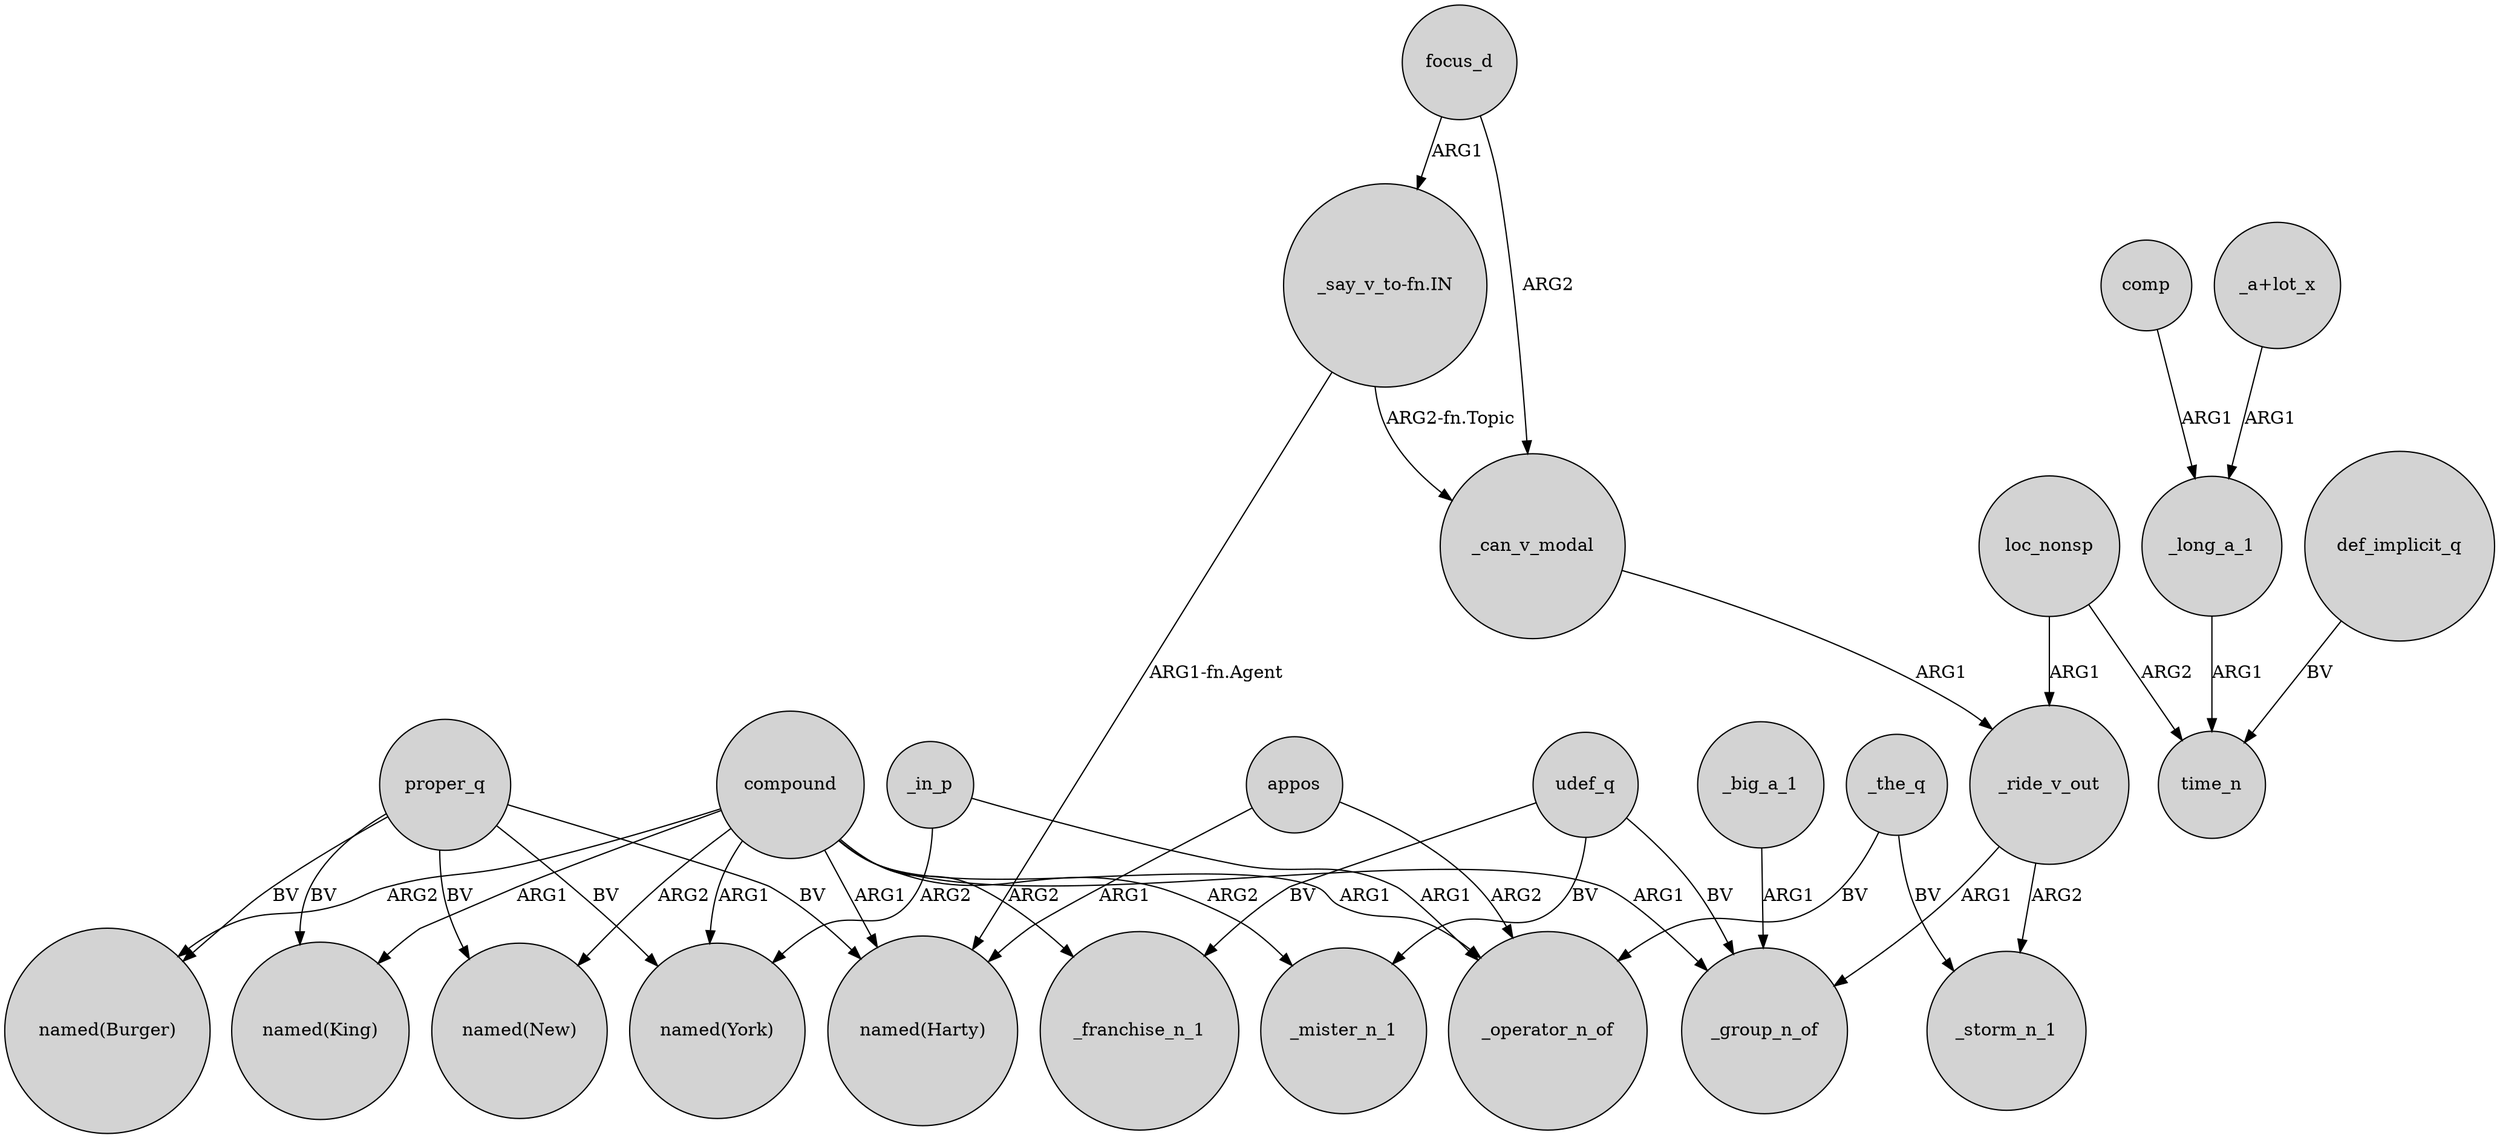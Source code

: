 digraph {
	node [shape=circle style=filled]
	_ride_v_out -> _group_n_of [label=ARG1]
	compound -> "named(Harty)" [label=ARG1]
	compound -> "named(New)" [label=ARG2]
	compound -> "named(Burger)" [label=ARG2]
	proper_q -> "named(Burger)" [label=BV]
	_the_q -> _storm_n_1 [label=BV]
	compound -> _franchise_n_1 [label=ARG2]
	comp -> _long_a_1 [label=ARG1]
	proper_q -> "named(New)" [label=BV]
	compound -> _mister_n_1 [label=ARG2]
	udef_q -> _mister_n_1 [label=BV]
	"_say_v_to-fn.IN" -> "named(Harty)" [label="ARG1-fn.Agent"]
	appos -> "named(Harty)" [label=ARG1]
	_ride_v_out -> _storm_n_1 [label=ARG2]
	_the_q -> _operator_n_of [label=BV]
	focus_d -> "_say_v_to-fn.IN" [label=ARG1]
	loc_nonsp -> time_n [label=ARG2]
	proper_q -> "named(Harty)" [label=BV]
	_can_v_modal -> _ride_v_out [label=ARG1]
	compound -> "named(King)" [label=ARG1]
	_long_a_1 -> time_n [label=ARG1]
	proper_q -> "named(King)" [label=BV]
	udef_q -> _franchise_n_1 [label=BV]
	compound -> "named(York)" [label=ARG1]
	compound -> _operator_n_of [label=ARG1]
	appos -> _operator_n_of [label=ARG2]
	_in_p -> "named(York)" [label=ARG2]
	loc_nonsp -> _ride_v_out [label=ARG1]
	"_a+lot_x" -> _long_a_1 [label=ARG1]
	_in_p -> _operator_n_of [label=ARG1]
	proper_q -> "named(York)" [label=BV]
	_big_a_1 -> _group_n_of [label=ARG1]
	udef_q -> _group_n_of [label=BV]
	compound -> _group_n_of [label=ARG1]
	focus_d -> _can_v_modal [label=ARG2]
	"_say_v_to-fn.IN" -> _can_v_modal [label="ARG2-fn.Topic"]
	def_implicit_q -> time_n [label=BV]
}
